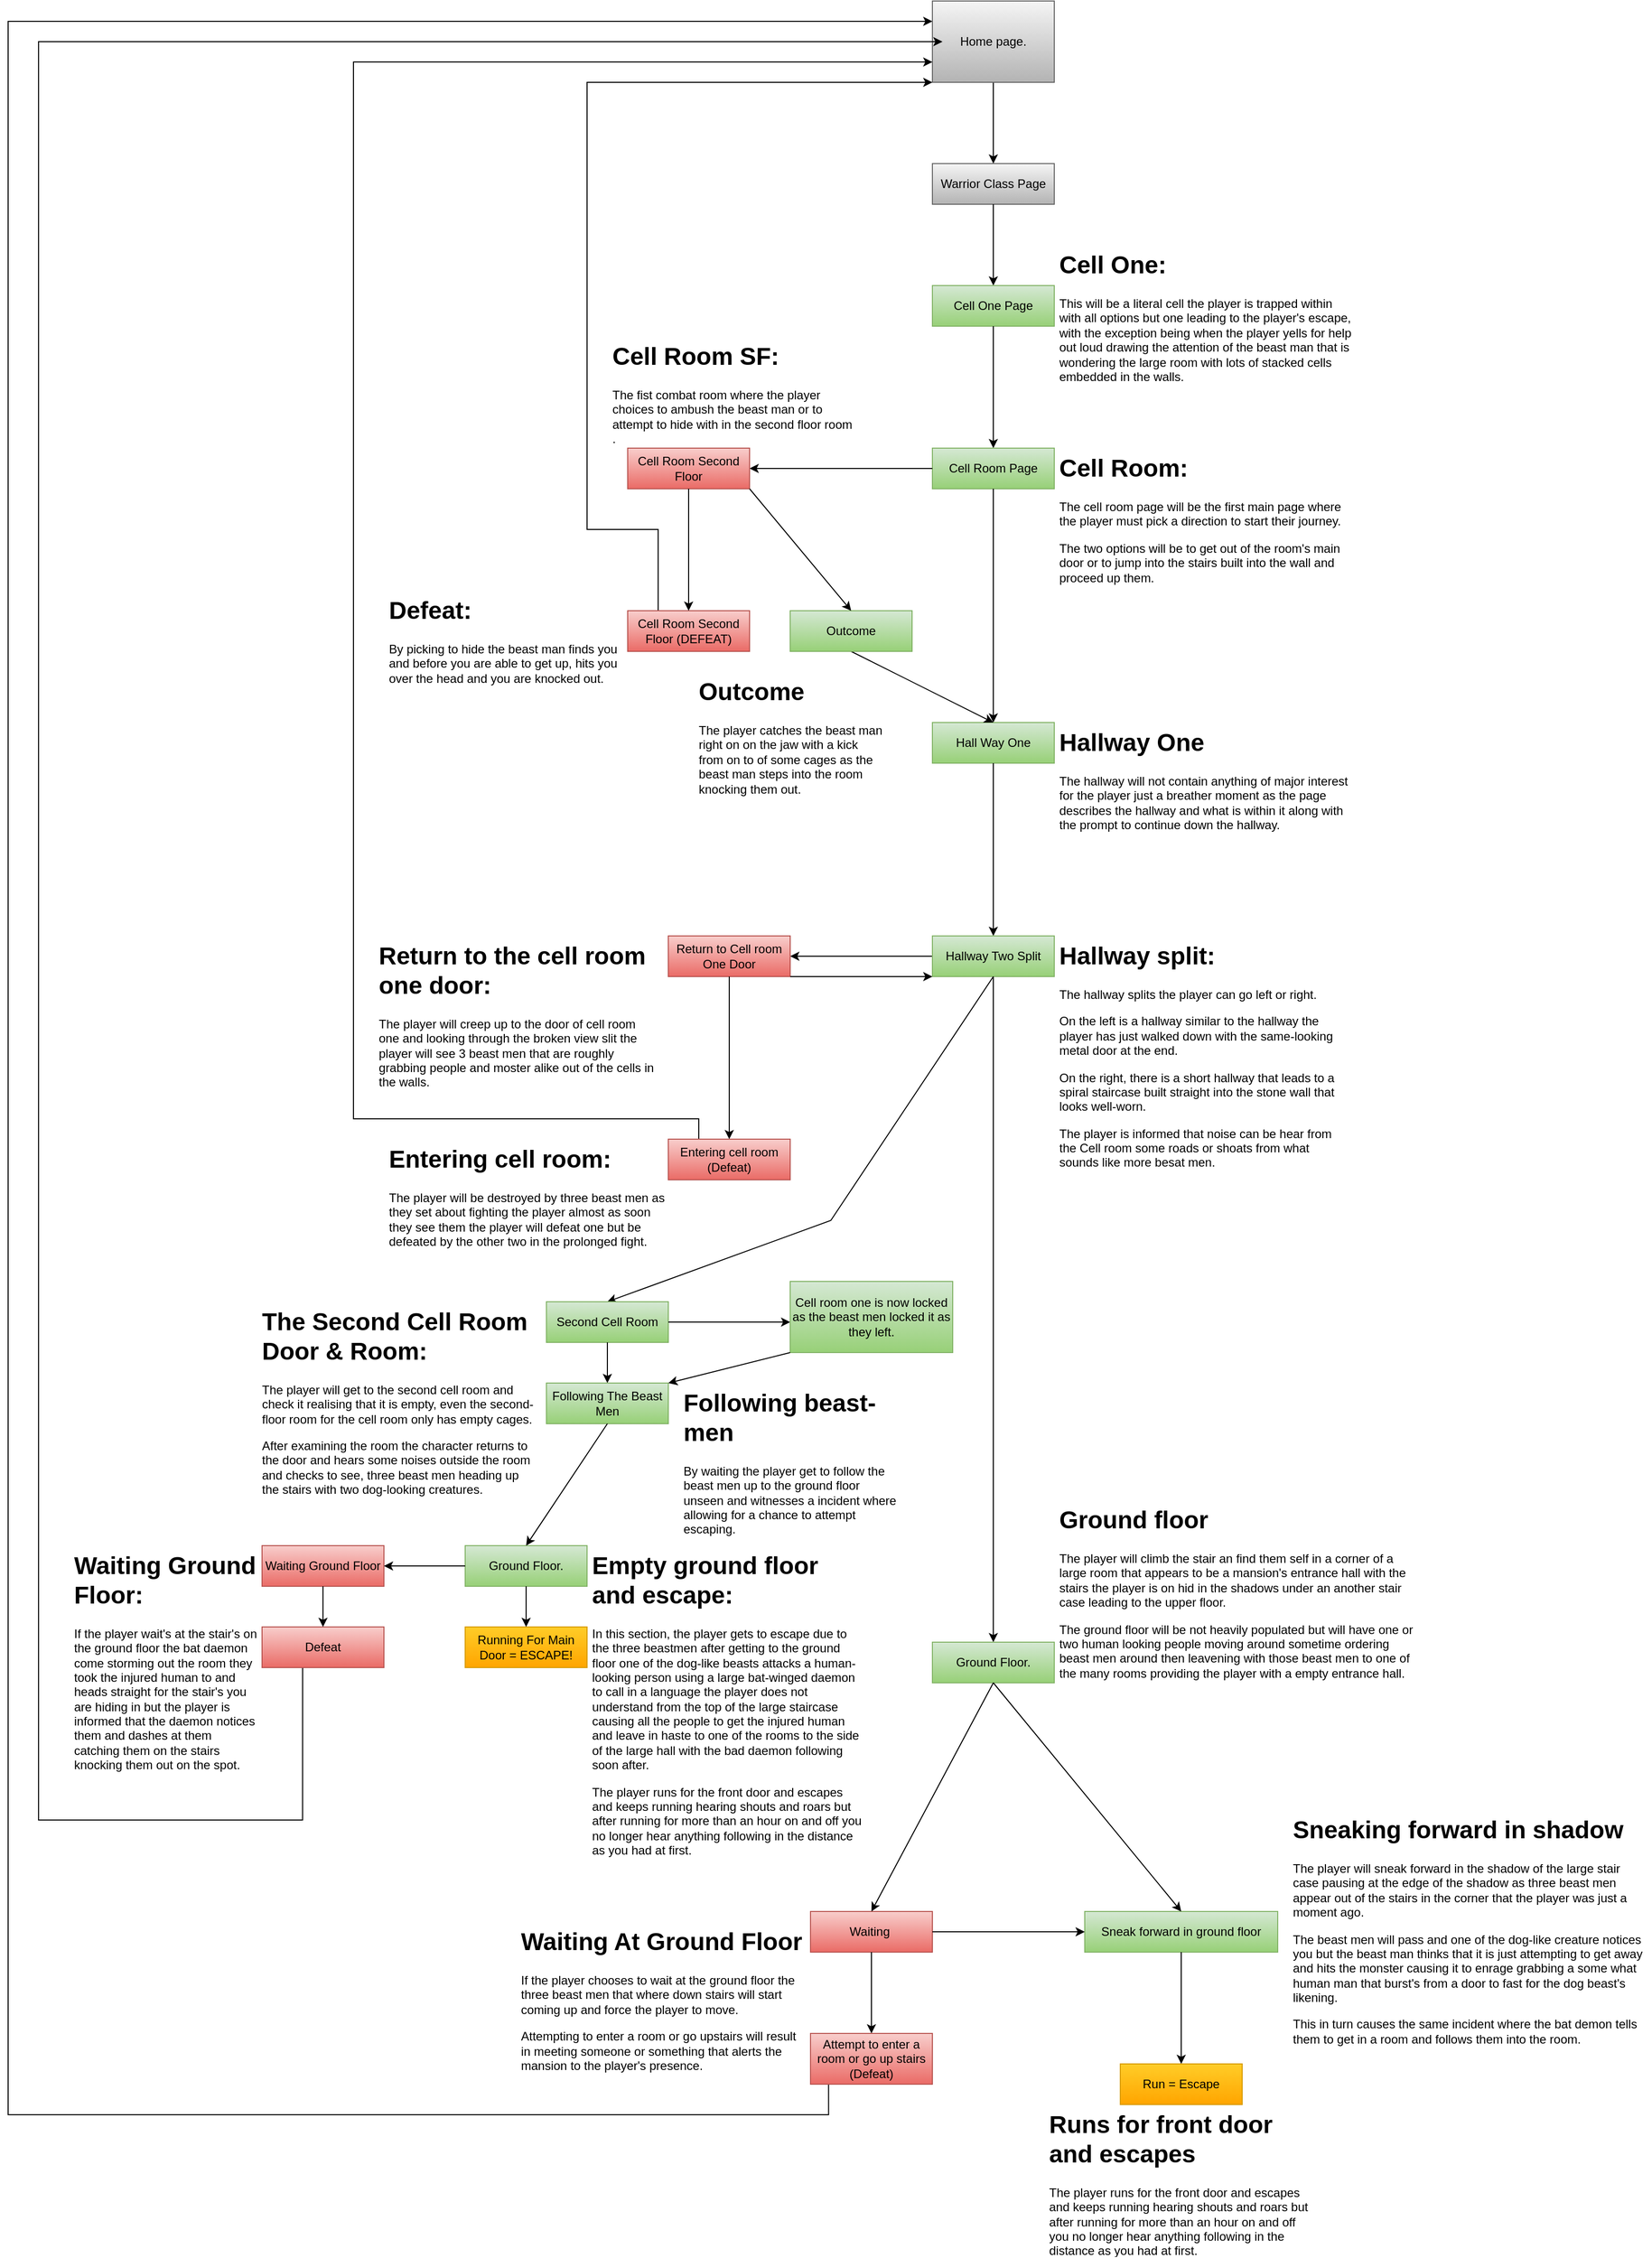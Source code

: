 <mxfile version="23.1.8" type="github">
  <diagram id="C5RBs43oDa-KdzZeNtuy" name="Page-1">
    <mxGraphModel dx="2487" dy="868" grid="1" gridSize="10" guides="1" tooltips="1" connect="1" arrows="1" fold="1" page="1" pageScale="1" pageWidth="800" pageHeight="1000" math="0" shadow="0">
      <root>
        <mxCell id="WIyWlLk6GJQsqaUBKTNV-0" />
        <mxCell id="WIyWlLk6GJQsqaUBKTNV-1" parent="WIyWlLk6GJQsqaUBKTNV-0" />
        <mxCell id="8M8Ricd8YmC17zNcSAAh-8" value="" style="endArrow=classic;html=1;rounded=0;entryX=0.5;entryY=0;entryDx=0;entryDy=0;" parent="WIyWlLk6GJQsqaUBKTNV-1" edge="1" target="8M8Ricd8YmC17zNcSAAh-12">
          <mxGeometry width="50" height="50" relative="1" as="geometry">
            <mxPoint x="400" y="120" as="sourcePoint" />
            <mxPoint x="240" y="200" as="targetPoint" />
          </mxGeometry>
        </mxCell>
        <mxCell id="8M8Ricd8YmC17zNcSAAh-9" value="Home page." style="rounded=0;whiteSpace=wrap;html=1;fillColor=#f5f5f5;gradientColor=#b3b3b3;strokeColor=#666666;" parent="WIyWlLk6GJQsqaUBKTNV-1" vertex="1">
          <mxGeometry x="340" y="40" width="120" height="80" as="geometry" />
        </mxCell>
        <mxCell id="8M8Ricd8YmC17zNcSAAh-12" value="Warrior Class Page" style="rounded=0;whiteSpace=wrap;html=1;fillColor=#f5f5f5;gradientColor=#b3b3b3;strokeColor=#666666;" parent="WIyWlLk6GJQsqaUBKTNV-1" vertex="1">
          <mxGeometry x="340" y="200" width="120" height="40" as="geometry" />
        </mxCell>
        <mxCell id="8M8Ricd8YmC17zNcSAAh-13" value="" style="endArrow=classic;html=1;rounded=0;exitX=0.5;exitY=1;exitDx=0;exitDy=0;entryX=0.5;entryY=0;entryDx=0;entryDy=0;" parent="WIyWlLk6GJQsqaUBKTNV-1" source="8M8Ricd8YmC17zNcSAAh-12" target="8M8Ricd8YmC17zNcSAAh-14" edge="1">
          <mxGeometry width="50" height="50" relative="1" as="geometry">
            <mxPoint x="390" y="410" as="sourcePoint" />
            <mxPoint x="340" y="310" as="targetPoint" />
          </mxGeometry>
        </mxCell>
        <mxCell id="8M8Ricd8YmC17zNcSAAh-14" value="Cell One Page" style="rounded=0;whiteSpace=wrap;html=1;fillColor=#d5e8d4;strokeColor=#82b366;gradientColor=#97d077;" parent="WIyWlLk6GJQsqaUBKTNV-1" vertex="1">
          <mxGeometry x="340" y="320" width="120" height="40" as="geometry" />
        </mxCell>
        <mxCell id="zFXSnFFcsLOcTapgdQPT-0" value="" style="endArrow=classic;html=1;rounded=0;exitX=0.5;exitY=1;exitDx=0;exitDy=0;" parent="WIyWlLk6GJQsqaUBKTNV-1" source="8M8Ricd8YmC17zNcSAAh-14" edge="1">
          <mxGeometry width="50" height="50" relative="1" as="geometry">
            <mxPoint x="370" y="410" as="sourcePoint" />
            <mxPoint x="400" y="480" as="targetPoint" />
          </mxGeometry>
        </mxCell>
        <mxCell id="zFXSnFFcsLOcTapgdQPT-1" value="&lt;h1&gt;Cell One:&lt;/h1&gt;&lt;p&gt;This will be a literal cell the player is trapped within with all options but one leading to the player&#39;s escape, with the exception being when the player yells for help out loud drawing the attention of the beast man that is wondering the large room with lots of stacked cells embedded in the walls.&lt;/p&gt;" style="text;html=1;spacing=5;spacingTop=-20;whiteSpace=wrap;overflow=hidden;rounded=0;" parent="WIyWlLk6GJQsqaUBKTNV-1" vertex="1">
          <mxGeometry x="460" y="280" width="300" height="140" as="geometry" />
        </mxCell>
        <mxCell id="zFXSnFFcsLOcTapgdQPT-2" value="Cell Room Page" style="rounded=0;whiteSpace=wrap;html=1;fillColor=#d5e8d4;strokeColor=#82b366;gradientColor=#97d077;" parent="WIyWlLk6GJQsqaUBKTNV-1" vertex="1">
          <mxGeometry x="340" y="480" width="120" height="40" as="geometry" />
        </mxCell>
        <mxCell id="zFXSnFFcsLOcTapgdQPT-3" value="&lt;h1&gt;Cell Room:&lt;/h1&gt;&lt;p&gt;The cell room page will be the first main page where the player must pick a direction to start their journey.&lt;/p&gt;&lt;p&gt;The two options will be to get out of the room&#39;s main door or to jump into the stairs built into the wall and proceed up them.&lt;/p&gt;" style="text;html=1;spacing=5;spacingTop=-20;whiteSpace=wrap;overflow=hidden;rounded=0;" parent="WIyWlLk6GJQsqaUBKTNV-1" vertex="1">
          <mxGeometry x="460" y="480" width="300" height="140" as="geometry" />
        </mxCell>
        <mxCell id="zFXSnFFcsLOcTapgdQPT-5" value="" style="endArrow=classic;html=1;rounded=0;exitX=0.5;exitY=1;exitDx=0;exitDy=0;entryX=0.5;entryY=0;entryDx=0;entryDy=0;" parent="WIyWlLk6GJQsqaUBKTNV-1" source="zFXSnFFcsLOcTapgdQPT-2" edge="1" target="zFXSnFFcsLOcTapgdQPT-6">
          <mxGeometry width="50" height="50" relative="1" as="geometry">
            <mxPoint x="400" y="690" as="sourcePoint" />
            <mxPoint x="400" y="640" as="targetPoint" />
          </mxGeometry>
        </mxCell>
        <mxCell id="zFXSnFFcsLOcTapgdQPT-6" value="Hall Way One" style="rounded=0;whiteSpace=wrap;html=1;fillColor=#d5e8d4;strokeColor=#82b366;gradientColor=#97d077;" parent="WIyWlLk6GJQsqaUBKTNV-1" vertex="1">
          <mxGeometry x="340" y="750" width="120" height="40" as="geometry" />
        </mxCell>
        <mxCell id="zFXSnFFcsLOcTapgdQPT-7" value="&lt;h1&gt;Hallway One&lt;/h1&gt;&lt;p&gt;The hallway will not contain anything of major interest for the player just a breather moment as the page describes the hallway and what is within it along with the prompt to continue down the hallway.&lt;/p&gt;" style="text;html=1;spacing=5;spacingTop=-20;whiteSpace=wrap;overflow=hidden;rounded=0;" parent="WIyWlLk6GJQsqaUBKTNV-1" vertex="1">
          <mxGeometry x="460" y="750" width="300" height="120" as="geometry" />
        </mxCell>
        <mxCell id="zFXSnFFcsLOcTapgdQPT-8" value="" style="endArrow=classic;html=1;rounded=0;exitX=0;exitY=0.5;exitDx=0;exitDy=0;entryX=1;entryY=0.5;entryDx=0;entryDy=0;" parent="WIyWlLk6GJQsqaUBKTNV-1" source="zFXSnFFcsLOcTapgdQPT-2" target="zFXSnFFcsLOcTapgdQPT-9" edge="1">
          <mxGeometry width="50" height="50" relative="1" as="geometry">
            <mxPoint x="200" y="540" as="sourcePoint" />
            <mxPoint x="240" y="500" as="targetPoint" />
          </mxGeometry>
        </mxCell>
        <mxCell id="zFXSnFFcsLOcTapgdQPT-9" value="Cell Room Second Floor" style="rounded=0;whiteSpace=wrap;html=1;fillColor=#f8cecc;strokeColor=#b85450;gradientColor=#ea6b66;" parent="WIyWlLk6GJQsqaUBKTNV-1" vertex="1">
          <mxGeometry x="40" y="480" width="120" height="40" as="geometry" />
        </mxCell>
        <mxCell id="BrZVJdfoGeoX7WeHranQ-94" style="edgeStyle=orthogonalEdgeStyle;rounded=0;orthogonalLoop=1;jettySize=auto;html=1;exitX=0.25;exitY=0;exitDx=0;exitDy=0;entryX=0;entryY=1;entryDx=0;entryDy=0;" edge="1" parent="WIyWlLk6GJQsqaUBKTNV-1" source="zFXSnFFcsLOcTapgdQPT-10" target="8M8Ricd8YmC17zNcSAAh-9">
          <mxGeometry relative="1" as="geometry">
            <Array as="points">
              <mxPoint x="70" y="560" />
              <mxPoint y="560" />
              <mxPoint y="120" />
            </Array>
          </mxGeometry>
        </mxCell>
        <mxCell id="zFXSnFFcsLOcTapgdQPT-10" value="Cell Room Second Floor (DEFEAT)" style="rounded=0;whiteSpace=wrap;html=1;fillColor=#f8cecc;strokeColor=#b85450;gradientColor=#ea6b66;" parent="WIyWlLk6GJQsqaUBKTNV-1" vertex="1">
          <mxGeometry x="40" y="640" width="120" height="40" as="geometry" />
        </mxCell>
        <mxCell id="zFXSnFFcsLOcTapgdQPT-11" value="" style="endArrow=classic;html=1;rounded=0;exitX=0.5;exitY=1;exitDx=0;exitDy=0;" parent="WIyWlLk6GJQsqaUBKTNV-1" source="zFXSnFFcsLOcTapgdQPT-9" target="zFXSnFFcsLOcTapgdQPT-10" edge="1">
          <mxGeometry width="50" height="50" relative="1" as="geometry">
            <mxPoint x="190" y="620" as="sourcePoint" />
            <mxPoint x="240" y="570" as="targetPoint" />
          </mxGeometry>
        </mxCell>
        <mxCell id="zFXSnFFcsLOcTapgdQPT-12" value="&lt;h1&gt;Cell Room SF:&lt;/h1&gt;&lt;div&gt;The fist combat room where the player choices to ambush the beast man or to attempt to hide with in the second floor room&lt;/div&gt;&lt;div&gt;.&lt;/div&gt;&lt;div&gt;&lt;br&gt;&lt;/div&gt;&lt;div&gt;&lt;br&gt;&lt;/div&gt;" style="text;html=1;spacing=5;spacingTop=-20;whiteSpace=wrap;overflow=hidden;rounded=0;" parent="WIyWlLk6GJQsqaUBKTNV-1" vertex="1">
          <mxGeometry x="20" y="370" width="250" height="110" as="geometry" />
        </mxCell>
        <mxCell id="zFXSnFFcsLOcTapgdQPT-13" value="" style="endArrow=classic;html=1;rounded=0;entryX=0.5;entryY=0;entryDx=0;entryDy=0;exitX=0.5;exitY=1;exitDx=0;exitDy=0;" parent="WIyWlLk6GJQsqaUBKTNV-1" source="BrZVJdfoGeoX7WeHranQ-9" target="zFXSnFFcsLOcTapgdQPT-6" edge="1">
          <mxGeometry width="50" height="50" relative="1" as="geometry">
            <mxPoint x="210" y="600" as="sourcePoint" />
            <mxPoint x="260" y="550" as="targetPoint" />
          </mxGeometry>
        </mxCell>
        <mxCell id="zFXSnFFcsLOcTapgdQPT-24" value="" style="endArrow=classic;html=1;rounded=0;exitX=0.5;exitY=1;exitDx=0;exitDy=0;entryX=0.5;entryY=0;entryDx=0;entryDy=0;" parent="WIyWlLk6GJQsqaUBKTNV-1" source="zFXSnFFcsLOcTapgdQPT-6" target="BrZVJdfoGeoX7WeHranQ-26" edge="1">
          <mxGeometry width="50" height="50" relative="1" as="geometry">
            <mxPoint x="400" y="840" as="sourcePoint" />
            <mxPoint x="400" y="910" as="targetPoint" />
          </mxGeometry>
        </mxCell>
        <mxCell id="BrZVJdfoGeoX7WeHranQ-5" value="&lt;h1&gt;Defeat:&lt;/h1&gt;&lt;p&gt;By picking to hide the beast man finds you and before you are able to get up, hits you over the head and you are knocked out.&lt;/p&gt;" style="text;html=1;spacing=5;spacingTop=-20;whiteSpace=wrap;overflow=hidden;rounded=0;" vertex="1" parent="WIyWlLk6GJQsqaUBKTNV-1">
          <mxGeometry x="-200" y="620" width="240" height="100" as="geometry" />
        </mxCell>
        <mxCell id="BrZVJdfoGeoX7WeHranQ-9" value="Outcome" style="rounded=0;whiteSpace=wrap;html=1;fillColor=#d5e8d4;strokeColor=#82b366;gradientColor=#97d077;" vertex="1" parent="WIyWlLk6GJQsqaUBKTNV-1">
          <mxGeometry x="200" y="640" width="120" height="40" as="geometry" />
        </mxCell>
        <mxCell id="BrZVJdfoGeoX7WeHranQ-10" value="" style="endArrow=classic;html=1;rounded=0;exitX=1;exitY=1;exitDx=0;exitDy=0;entryX=0.5;entryY=0;entryDx=0;entryDy=0;" edge="1" parent="WIyWlLk6GJQsqaUBKTNV-1" source="zFXSnFFcsLOcTapgdQPT-9" target="BrZVJdfoGeoX7WeHranQ-9">
          <mxGeometry width="50" height="50" relative="1" as="geometry">
            <mxPoint x="280" y="740" as="sourcePoint" />
            <mxPoint x="330" y="690" as="targetPoint" />
          </mxGeometry>
        </mxCell>
        <mxCell id="BrZVJdfoGeoX7WeHranQ-20" value="" style="endArrow=classic;html=1;rounded=0;exitX=0;exitY=0.5;exitDx=0;exitDy=0;" edge="1" parent="WIyWlLk6GJQsqaUBKTNV-1" target="BrZVJdfoGeoX7WeHranQ-21">
          <mxGeometry width="50" height="50" relative="1" as="geometry">
            <mxPoint x="340" y="980" as="sourcePoint" />
            <mxPoint x="220" y="980" as="targetPoint" />
          </mxGeometry>
        </mxCell>
        <mxCell id="BrZVJdfoGeoX7WeHranQ-21" value="Return to Cell room One Door" style="rounded=0;whiteSpace=wrap;html=1;fillColor=#f8cecc;strokeColor=#b85450;gradientColor=#ea6b66;" vertex="1" parent="WIyWlLk6GJQsqaUBKTNV-1">
          <mxGeometry x="80" y="960" width="120" height="40" as="geometry" />
        </mxCell>
        <mxCell id="BrZVJdfoGeoX7WeHranQ-22" value="&lt;h1&gt;Return to the cell room one door:&lt;/h1&gt;&lt;p&gt;The player will creep up to the door of cell room one and looking through the broken view slit the player will see 3 beast men that are roughly grabbing people and moster alike out of the cells in the walls.&lt;/p&gt;" style="text;html=1;spacing=5;spacingTop=-20;whiteSpace=wrap;overflow=hidden;rounded=0;" vertex="1" parent="WIyWlLk6GJQsqaUBKTNV-1">
          <mxGeometry x="-210" y="960" width="280" height="150" as="geometry" />
        </mxCell>
        <mxCell id="BrZVJdfoGeoX7WeHranQ-26" value="Hallway Two Split" style="rounded=0;whiteSpace=wrap;html=1;fillColor=#d5e8d4;strokeColor=#82b366;gradientColor=#97d077;" vertex="1" parent="WIyWlLk6GJQsqaUBKTNV-1">
          <mxGeometry x="340" y="960" width="120" height="40" as="geometry" />
        </mxCell>
        <mxCell id="BrZVJdfoGeoX7WeHranQ-27" value="" style="endArrow=classic;html=1;rounded=0;exitX=1;exitY=1;exitDx=0;exitDy=0;entryX=0;entryY=1;entryDx=0;entryDy=0;" edge="1" parent="WIyWlLk6GJQsqaUBKTNV-1" source="BrZVJdfoGeoX7WeHranQ-21" target="BrZVJdfoGeoX7WeHranQ-26">
          <mxGeometry width="50" height="50" relative="1" as="geometry">
            <mxPoint x="200" y="1060" as="sourcePoint" />
            <mxPoint x="250" y="1010" as="targetPoint" />
          </mxGeometry>
        </mxCell>
        <mxCell id="BrZVJdfoGeoX7WeHranQ-28" value="" style="endArrow=classic;html=1;rounded=0;exitX=0.5;exitY=1;exitDx=0;exitDy=0;entryX=0.5;entryY=0;entryDx=0;entryDy=0;" edge="1" parent="WIyWlLk6GJQsqaUBKTNV-1" source="BrZVJdfoGeoX7WeHranQ-21" target="BrZVJdfoGeoX7WeHranQ-29">
          <mxGeometry width="50" height="50" relative="1" as="geometry">
            <mxPoint x="100" y="1110" as="sourcePoint" />
            <mxPoint x="140" y="1120" as="targetPoint" />
          </mxGeometry>
        </mxCell>
        <mxCell id="BrZVJdfoGeoX7WeHranQ-93" style="edgeStyle=orthogonalEdgeStyle;rounded=0;orthogonalLoop=1;jettySize=auto;html=1;exitX=0.25;exitY=0;exitDx=0;exitDy=0;entryX=0;entryY=0.75;entryDx=0;entryDy=0;" edge="1" parent="WIyWlLk6GJQsqaUBKTNV-1" source="BrZVJdfoGeoX7WeHranQ-29" target="8M8Ricd8YmC17zNcSAAh-9">
          <mxGeometry relative="1" as="geometry">
            <Array as="points">
              <mxPoint x="110" y="1140" />
              <mxPoint x="-230" y="1140" />
              <mxPoint x="-230" y="100" />
            </Array>
          </mxGeometry>
        </mxCell>
        <mxCell id="BrZVJdfoGeoX7WeHranQ-29" value="Entering cell room (Defeat)" style="rounded=0;whiteSpace=wrap;html=1;fillColor=#f8cecc;strokeColor=#b85450;gradientColor=#ea6b66;" vertex="1" parent="WIyWlLk6GJQsqaUBKTNV-1">
          <mxGeometry x="80" y="1160" width="120" height="40" as="geometry" />
        </mxCell>
        <mxCell id="BrZVJdfoGeoX7WeHranQ-31" value="&lt;h1&gt;Hallway split:&lt;/h1&gt;&lt;p&gt;The hallway splits the player can go left or right.&lt;/p&gt;&lt;p&gt;On the left is a hallway similar to the hallway the player has just walked down with the same-looking metal door at the end.&lt;/p&gt;&lt;p&gt;On the right, there is a short hallway that leads to a spiral staircase built straight into the stone wall that looks well-worn.&lt;/p&gt;&lt;p&gt;The player is informed that noise can be hear from the Cell room some roads or shoats from what sounds like more besat men.&lt;/p&gt;" style="text;html=1;spacing=5;spacingTop=-20;whiteSpace=wrap;overflow=hidden;rounded=0;" vertex="1" parent="WIyWlLk6GJQsqaUBKTNV-1">
          <mxGeometry x="460" y="960" width="290" height="240" as="geometry" />
        </mxCell>
        <mxCell id="BrZVJdfoGeoX7WeHranQ-32" value="" style="endArrow=classic;html=1;rounded=0;entryX=0.5;entryY=0;entryDx=0;entryDy=0;" edge="1" parent="WIyWlLk6GJQsqaUBKTNV-1" target="BrZVJdfoGeoX7WeHranQ-34">
          <mxGeometry width="50" height="50" relative="1" as="geometry">
            <mxPoint x="400" y="1000" as="sourcePoint" />
            <mxPoint x="140" y="1320" as="targetPoint" />
            <Array as="points">
              <mxPoint x="240" y="1240" />
            </Array>
          </mxGeometry>
        </mxCell>
        <mxCell id="BrZVJdfoGeoX7WeHranQ-33" value="" style="endArrow=classic;html=1;rounded=0;exitX=0.5;exitY=1;exitDx=0;exitDy=0;entryX=0.5;entryY=0;entryDx=0;entryDy=0;" edge="1" parent="WIyWlLk6GJQsqaUBKTNV-1" source="BrZVJdfoGeoX7WeHranQ-26" target="BrZVJdfoGeoX7WeHranQ-35">
          <mxGeometry width="50" height="50" relative="1" as="geometry">
            <mxPoint x="375" y="1300" as="sourcePoint" />
            <mxPoint x="400" y="1330" as="targetPoint" />
            <Array as="points" />
          </mxGeometry>
        </mxCell>
        <mxCell id="BrZVJdfoGeoX7WeHranQ-34" value="Second Cell Room" style="rounded=0;whiteSpace=wrap;html=1;fillColor=#d5e8d4;strokeColor=#82b366;gradientColor=#97d077;" vertex="1" parent="WIyWlLk6GJQsqaUBKTNV-1">
          <mxGeometry x="-40" y="1320" width="120" height="40" as="geometry" />
        </mxCell>
        <mxCell id="BrZVJdfoGeoX7WeHranQ-35" value="Ground Floor." style="rounded=0;whiteSpace=wrap;html=1;fillColor=#d5e8d4;strokeColor=#82b366;gradientColor=#97d077;" vertex="1" parent="WIyWlLk6GJQsqaUBKTNV-1">
          <mxGeometry x="340" y="1655" width="120" height="40" as="geometry" />
        </mxCell>
        <mxCell id="BrZVJdfoGeoX7WeHranQ-36" value="&lt;h1&gt;The Second Cell Room Door &amp;amp; Room:&lt;/h1&gt;&lt;p&gt;The player will get to the second cell room and check it realising that it is empty, even the second-floor room for the cell room only has empty cages&lt;span style=&quot;background-color: initial;&quot;&gt;.&lt;/span&gt;&lt;/p&gt;&lt;p&gt;&lt;span style=&quot;background-color: initial;&quot;&gt;After examining the room the character returns to the door and hears some noises outside the room and checks to see, three beast men heading up the stairs with two dog-looking creatures.&lt;/span&gt;&lt;/p&gt;" style="text;html=1;spacing=5;spacingTop=-20;whiteSpace=wrap;overflow=hidden;rounded=0;" vertex="1" parent="WIyWlLk6GJQsqaUBKTNV-1">
          <mxGeometry x="-325" y="1320" width="280" height="200" as="geometry" />
        </mxCell>
        <mxCell id="BrZVJdfoGeoX7WeHranQ-37" value="&lt;h1&gt;Ground floor&lt;/h1&gt;&lt;p&gt;The player will climb the stair an find them self in a corner of a large room that appears to be a mansion&#39;s entrance hall with the stairs the player is on hid in the shadows under an another stair case leading to the upper floor.&lt;/p&gt;&lt;p&gt;The ground floor will be not heavily populated but will have one or two human looking people moving around sometime ordering beast men around then leavening with those beast men to one of the many rooms providing the player with a empty entrance hall.&lt;/p&gt;" style="text;html=1;spacing=5;spacingTop=-20;whiteSpace=wrap;overflow=hidden;rounded=0;" vertex="1" parent="WIyWlLk6GJQsqaUBKTNV-1">
          <mxGeometry x="460" y="1515" width="365" height="180" as="geometry" />
        </mxCell>
        <mxCell id="BrZVJdfoGeoX7WeHranQ-39" value="&lt;h1&gt;Entering cell room:&lt;/h1&gt;&lt;p&gt;The player will be destroyed by three beast men as they set about fighting the player almost as soon they see them the player will defeat one but be defeated by the other two in the prolonged fight.&lt;/p&gt;" style="text;html=1;spacing=5;spacingTop=-20;whiteSpace=wrap;overflow=hidden;rounded=0;" vertex="1" parent="WIyWlLk6GJQsqaUBKTNV-1">
          <mxGeometry x="-200" y="1160" width="280" height="120" as="geometry" />
        </mxCell>
        <mxCell id="BrZVJdfoGeoX7WeHranQ-45" value="" style="endArrow=classic;html=1;rounded=0;exitX=0.5;exitY=1;exitDx=0;exitDy=0;entryX=0.5;entryY=0;entryDx=0;entryDy=0;" edge="1" parent="WIyWlLk6GJQsqaUBKTNV-1" source="BrZVJdfoGeoX7WeHranQ-34" target="BrZVJdfoGeoX7WeHranQ-46">
          <mxGeometry width="50" height="50" relative="1" as="geometry">
            <mxPoint x="30" y="1500" as="sourcePoint" />
            <mxPoint x="20" y="1520" as="targetPoint" />
          </mxGeometry>
        </mxCell>
        <mxCell id="BrZVJdfoGeoX7WeHranQ-46" value="Following The Beast Men" style="rounded=0;whiteSpace=wrap;html=1;fillColor=#d5e8d4;strokeColor=#82b366;gradientColor=#97d077;" vertex="1" parent="WIyWlLk6GJQsqaUBKTNV-1">
          <mxGeometry x="-40" y="1400" width="120" height="40" as="geometry" />
        </mxCell>
        <mxCell id="BrZVJdfoGeoX7WeHranQ-49" value="Ground Floor." style="rounded=0;whiteSpace=wrap;html=1;fillColor=#d5e8d4;strokeColor=#82b366;gradientColor=#97d077;" vertex="1" parent="WIyWlLk6GJQsqaUBKTNV-1">
          <mxGeometry x="-120" y="1560" width="120" height="40" as="geometry" />
        </mxCell>
        <mxCell id="BrZVJdfoGeoX7WeHranQ-50" value="" style="endArrow=classic;html=1;rounded=0;exitX=0.5;exitY=1;exitDx=0;exitDy=0;entryX=0.5;entryY=0;entryDx=0;entryDy=0;" edge="1" parent="WIyWlLk6GJQsqaUBKTNV-1" source="BrZVJdfoGeoX7WeHranQ-46" target="BrZVJdfoGeoX7WeHranQ-49">
          <mxGeometry width="50" height="50" relative="1" as="geometry">
            <mxPoint x="250" y="1550" as="sourcePoint" />
            <mxPoint x="300" y="1500" as="targetPoint" />
          </mxGeometry>
        </mxCell>
        <mxCell id="BrZVJdfoGeoX7WeHranQ-52" value="Running For Main Door = ESCAPE!" style="rounded=0;whiteSpace=wrap;html=1;fillColor=#ffcd28;strokeColor=#d79b00;gradientColor=#ffa500;" vertex="1" parent="WIyWlLk6GJQsqaUBKTNV-1">
          <mxGeometry x="-120" y="1640" width="120" height="40" as="geometry" />
        </mxCell>
        <mxCell id="BrZVJdfoGeoX7WeHranQ-53" value="&lt;h1&gt;Empty ground floor and escape:&lt;/h1&gt;&lt;p&gt;In this section, the player gets to escape due to the three beastmen after getting to the ground floor one of the dog-like beasts attacks a human-looking person using a large bat-winged daemon to call in a language the player does not understand from the top of the large staircase causing all the people to get the injured human and leave in haste to one of the rooms to the side of the large hall with the bad daemon following soon after.&lt;/p&gt;&lt;p&gt;The player runs for the front door and escapes and keeps running hearing shouts and roars but after running for more than an hour on and off you no longer hear anything following in the distance as you had at first.&lt;/p&gt;&lt;p&gt;&lt;br&gt;&lt;/p&gt;" style="text;html=1;spacing=5;spacingTop=-20;whiteSpace=wrap;overflow=hidden;rounded=0;" vertex="1" parent="WIyWlLk6GJQsqaUBKTNV-1">
          <mxGeometry y="1560" width="275" height="310" as="geometry" />
        </mxCell>
        <mxCell id="BrZVJdfoGeoX7WeHranQ-55" value="Waiting Ground Floor" style="rounded=0;whiteSpace=wrap;html=1;fillColor=#f8cecc;strokeColor=#b85450;gradientColor=#ea6b66;" vertex="1" parent="WIyWlLk6GJQsqaUBKTNV-1">
          <mxGeometry x="-320" y="1560" width="120" height="40" as="geometry" />
        </mxCell>
        <mxCell id="BrZVJdfoGeoX7WeHranQ-57" value="" style="endArrow=classic;html=1;rounded=0;exitX=0.5;exitY=1;exitDx=0;exitDy=0;entryX=0.5;entryY=0;entryDx=0;entryDy=0;" edge="1" parent="WIyWlLk6GJQsqaUBKTNV-1" source="BrZVJdfoGeoX7WeHranQ-49" target="BrZVJdfoGeoX7WeHranQ-52">
          <mxGeometry width="50" height="50" relative="1" as="geometry">
            <mxPoint x="10" y="1690" as="sourcePoint" />
            <mxPoint x="60" y="1640" as="targetPoint" />
          </mxGeometry>
        </mxCell>
        <mxCell id="BrZVJdfoGeoX7WeHranQ-96" style="edgeStyle=orthogonalEdgeStyle;rounded=0;orthogonalLoop=1;jettySize=auto;html=1;exitX=0.25;exitY=1;exitDx=0;exitDy=0;entryX=0;entryY=0.5;entryDx=0;entryDy=0;" edge="1" parent="WIyWlLk6GJQsqaUBKTNV-1">
          <mxGeometry relative="1" as="geometry">
            <mxPoint x="-280.06" y="1680.0" as="sourcePoint" />
            <mxPoint x="349.94" y="80" as="targetPoint" />
            <Array as="points">
              <mxPoint x="-280.06" y="1830" />
              <mxPoint x="-540.06" y="1830" />
              <mxPoint x="-540.06" y="80" />
            </Array>
          </mxGeometry>
        </mxCell>
        <mxCell id="BrZVJdfoGeoX7WeHranQ-61" value="Defeat" style="rounded=0;whiteSpace=wrap;html=1;fillColor=#f8cecc;strokeColor=#b85450;gradientColor=#ea6b66;" vertex="1" parent="WIyWlLk6GJQsqaUBKTNV-1">
          <mxGeometry x="-320" y="1640" width="120" height="40" as="geometry" />
        </mxCell>
        <mxCell id="BrZVJdfoGeoX7WeHranQ-62" value="&lt;h1&gt;Waiting Ground Floor:&lt;/h1&gt;&lt;p&gt;If the player wait&#39;s at the stair&#39;s on the ground floor the bat daemon come storming out the room they took the injured human to and heads straight for the stair&#39;s you are hiding in but the player is informed that the daemon notices them and dashes at them catching them on the stairs knocking them out on the spot.&lt;/p&gt;" style="text;html=1;spacing=5;spacingTop=-20;whiteSpace=wrap;overflow=hidden;rounded=0;" vertex="1" parent="WIyWlLk6GJQsqaUBKTNV-1">
          <mxGeometry x="-510" y="1560" width="190" height="230" as="geometry" />
        </mxCell>
        <mxCell id="BrZVJdfoGeoX7WeHranQ-64" value="&lt;h1&gt;Following beast-men&lt;/h1&gt;&lt;p&gt;By waiting the player get to follow the beast men up to the ground floor unseen and witnesses a incident where allowing for a chance to attempt&amp;nbsp; escaping.&lt;/p&gt;" style="text;html=1;spacing=5;spacingTop=-20;whiteSpace=wrap;overflow=hidden;rounded=0;" vertex="1" parent="WIyWlLk6GJQsqaUBKTNV-1">
          <mxGeometry x="90" y="1400" width="220" height="160" as="geometry" />
        </mxCell>
        <mxCell id="BrZVJdfoGeoX7WeHranQ-70" value="" style="endArrow=classic;html=1;rounded=0;exitX=0;exitY=0.5;exitDx=0;exitDy=0;entryX=1;entryY=0.5;entryDx=0;entryDy=0;" edge="1" parent="WIyWlLk6GJQsqaUBKTNV-1" source="BrZVJdfoGeoX7WeHranQ-49" target="BrZVJdfoGeoX7WeHranQ-55">
          <mxGeometry width="50" height="50" relative="1" as="geometry">
            <mxPoint x="-190" y="1750" as="sourcePoint" />
            <mxPoint x="-140" y="1700" as="targetPoint" />
          </mxGeometry>
        </mxCell>
        <mxCell id="BrZVJdfoGeoX7WeHranQ-71" value="" style="endArrow=classic;html=1;rounded=0;exitX=0.5;exitY=1;exitDx=0;exitDy=0;entryX=0.5;entryY=0;entryDx=0;entryDy=0;" edge="1" parent="WIyWlLk6GJQsqaUBKTNV-1" source="BrZVJdfoGeoX7WeHranQ-55" target="BrZVJdfoGeoX7WeHranQ-61">
          <mxGeometry width="50" height="50" relative="1" as="geometry">
            <mxPoint x="80" y="1600" as="sourcePoint" />
            <mxPoint x="130" y="1550" as="targetPoint" />
          </mxGeometry>
        </mxCell>
        <mxCell id="BrZVJdfoGeoX7WeHranQ-73" value="Sneak forward in ground floor" style="rounded=0;whiteSpace=wrap;html=1;fillColor=#d5e8d4;gradientColor=#97d077;strokeColor=#82b366;" vertex="1" parent="WIyWlLk6GJQsqaUBKTNV-1">
          <mxGeometry x="490" y="1920" width="190" height="40" as="geometry" />
        </mxCell>
        <mxCell id="BrZVJdfoGeoX7WeHranQ-74" value="Waiting&amp;nbsp;" style="rounded=0;whiteSpace=wrap;html=1;fillColor=#f8cecc;strokeColor=#b85450;gradientColor=#ea6b66;" vertex="1" parent="WIyWlLk6GJQsqaUBKTNV-1">
          <mxGeometry x="220" y="1920" width="120" height="40" as="geometry" />
        </mxCell>
        <mxCell id="BrZVJdfoGeoX7WeHranQ-77" value="" style="endArrow=classic;html=1;rounded=0;exitX=0.5;exitY=1;exitDx=0;exitDy=0;entryX=0.5;entryY=0;entryDx=0;entryDy=0;" edge="1" parent="WIyWlLk6GJQsqaUBKTNV-1" source="BrZVJdfoGeoX7WeHranQ-35" target="BrZVJdfoGeoX7WeHranQ-74">
          <mxGeometry width="50" height="50" relative="1" as="geometry">
            <mxPoint x="375" y="1890" as="sourcePoint" />
            <mxPoint x="425" y="1840" as="targetPoint" />
          </mxGeometry>
        </mxCell>
        <mxCell id="BrZVJdfoGeoX7WeHranQ-78" value="&lt;h1&gt;Waiting At Ground Floor&lt;/h1&gt;&lt;p&gt;If the player chooses to wait at the ground floor the three beast men that where down stairs will start coming up and force the player to move.&lt;/p&gt;&lt;p&gt;Attempting to enter a room or go upstairs will result in meeting someone or something that alerts the mansion to the player&#39;s presence.&lt;/p&gt;&lt;p&gt;&lt;br&gt;&lt;/p&gt;&lt;p&gt;&lt;br&gt;&lt;/p&gt;" style="text;html=1;spacing=5;spacingTop=-20;whiteSpace=wrap;overflow=hidden;rounded=0;" vertex="1" parent="WIyWlLk6GJQsqaUBKTNV-1">
          <mxGeometry x="-70" y="1930" width="290" height="160" as="geometry" />
        </mxCell>
        <mxCell id="BrZVJdfoGeoX7WeHranQ-79" value="" style="endArrow=classic;html=1;rounded=0;exitX=0.5;exitY=1;exitDx=0;exitDy=0;" edge="1" parent="WIyWlLk6GJQsqaUBKTNV-1" source="BrZVJdfoGeoX7WeHranQ-74">
          <mxGeometry width="50" height="50" relative="1" as="geometry">
            <mxPoint x="310" y="2120" as="sourcePoint" />
            <mxPoint x="280" y="2040" as="targetPoint" />
          </mxGeometry>
        </mxCell>
        <mxCell id="BrZVJdfoGeoX7WeHranQ-97" style="edgeStyle=orthogonalEdgeStyle;rounded=0;orthogonalLoop=1;jettySize=auto;html=1;exitX=0.148;exitY=0.993;exitDx=0;exitDy=0;exitPerimeter=0;entryX=0;entryY=0.25;entryDx=0;entryDy=0;" edge="1" parent="WIyWlLk6GJQsqaUBKTNV-1" target="8M8Ricd8YmC17zNcSAAh-9">
          <mxGeometry relative="1" as="geometry">
            <mxPoint x="237.76" y="2079.65" as="sourcePoint" />
            <mxPoint x="300" y="60" as="targetPoint" />
            <Array as="points">
              <mxPoint x="238" y="2120" />
              <mxPoint x="-570" y="2120" />
              <mxPoint x="-570" y="60" />
            </Array>
          </mxGeometry>
        </mxCell>
        <mxCell id="BrZVJdfoGeoX7WeHranQ-80" value="Attempt to enter a room or go up stairs (Defeat)" style="rounded=0;whiteSpace=wrap;html=1;fillColor=#f8cecc;strokeColor=#b85450;gradientColor=#ea6b66;" vertex="1" parent="WIyWlLk6GJQsqaUBKTNV-1">
          <mxGeometry x="220" y="2040" width="120" height="50" as="geometry" />
        </mxCell>
        <mxCell id="BrZVJdfoGeoX7WeHranQ-81" value="" style="endArrow=classic;html=1;rounded=0;exitX=1;exitY=0.5;exitDx=0;exitDy=0;entryX=0;entryY=0.5;entryDx=0;entryDy=0;" edge="1" parent="WIyWlLk6GJQsqaUBKTNV-1" source="BrZVJdfoGeoX7WeHranQ-74" target="BrZVJdfoGeoX7WeHranQ-73">
          <mxGeometry width="50" height="50" relative="1" as="geometry">
            <mxPoint x="420" y="2050" as="sourcePoint" />
            <mxPoint x="400" y="2000" as="targetPoint" />
          </mxGeometry>
        </mxCell>
        <mxCell id="BrZVJdfoGeoX7WeHranQ-82" value="" style="endArrow=classic;html=1;rounded=0;entryX=0.5;entryY=0;entryDx=0;entryDy=0;exitX=0.5;exitY=1;exitDx=0;exitDy=0;" edge="1" parent="WIyWlLk6GJQsqaUBKTNV-1" source="BrZVJdfoGeoX7WeHranQ-35" target="BrZVJdfoGeoX7WeHranQ-73">
          <mxGeometry width="50" height="50" relative="1" as="geometry">
            <mxPoint x="400" y="1720" as="sourcePoint" />
            <mxPoint x="510" y="1750" as="targetPoint" />
          </mxGeometry>
        </mxCell>
        <mxCell id="BrZVJdfoGeoX7WeHranQ-84" value="&lt;h1&gt;Sneaking forward in shadow&amp;nbsp;&lt;/h1&gt;&lt;p&gt;The player will sneak forward in the shadow of the large stair case pausing at the edge of the shadow as three beast men appear out of the stairs in the corner that the player was just a moment ago.&lt;/p&gt;&lt;p&gt;The beast men will pass and one of the dog-like creature notices you but the beast man thinks that it is just attempting to get away and hits the monster causing it to enrage grabbing a some what human man that burst&#39;s from a door to fast for the dog beast&#39;s likening.&lt;/p&gt;&lt;p&gt;This in turn causes the same incident where the bat demon tells them to get in a room and follows them into the room.&lt;/p&gt;" style="text;html=1;spacing=5;spacingTop=-20;whiteSpace=wrap;overflow=hidden;rounded=0;" vertex="1" parent="WIyWlLk6GJQsqaUBKTNV-1">
          <mxGeometry x="690" y="1820" width="357.5" height="240" as="geometry" />
        </mxCell>
        <mxCell id="BrZVJdfoGeoX7WeHranQ-85" value="" style="endArrow=classic;html=1;rounded=0;exitX=0.5;exitY=1;exitDx=0;exitDy=0;entryX=0.5;entryY=0;entryDx=0;entryDy=0;" edge="1" parent="WIyWlLk6GJQsqaUBKTNV-1" source="BrZVJdfoGeoX7WeHranQ-73" target="BrZVJdfoGeoX7WeHranQ-86">
          <mxGeometry width="50" height="50" relative="1" as="geometry">
            <mxPoint x="450" y="1910" as="sourcePoint" />
            <mxPoint x="560" y="2110" as="targetPoint" />
          </mxGeometry>
        </mxCell>
        <mxCell id="BrZVJdfoGeoX7WeHranQ-86" value="Run = Escape" style="rounded=0;whiteSpace=wrap;html=1;fillColor=#ffcd28;strokeColor=#d79b00;gradientColor=#ffa500;" vertex="1" parent="WIyWlLk6GJQsqaUBKTNV-1">
          <mxGeometry x="525" y="2070" width="120" height="40" as="geometry" />
        </mxCell>
        <mxCell id="BrZVJdfoGeoX7WeHranQ-87" value="&lt;h1&gt;Runs for front door and escapes&lt;/h1&gt;&lt;p style=&quot;border-color: var(--border-color);&quot;&gt;The player runs for the front door and escapes and keeps running hearing shouts and roars but after running for more than an hour on and off you no longer hear anything following in the distance as you had at first.&lt;/p&gt;&lt;p style=&quot;border-color: var(--border-color);&quot;&gt;&lt;br style=&quot;border-color: var(--border-color);&quot;&gt;&lt;/p&gt;" style="text;html=1;spacing=5;spacingTop=-20;whiteSpace=wrap;overflow=hidden;rounded=0;" vertex="1" parent="WIyWlLk6GJQsqaUBKTNV-1">
          <mxGeometry x="450" y="2110" width="270" height="150" as="geometry" />
        </mxCell>
        <mxCell id="BrZVJdfoGeoX7WeHranQ-90" value="" style="endArrow=classic;html=1;rounded=0;exitX=1;exitY=0.5;exitDx=0;exitDy=0;" edge="1" parent="WIyWlLk6GJQsqaUBKTNV-1" source="BrZVJdfoGeoX7WeHranQ-34">
          <mxGeometry width="50" height="50" relative="1" as="geometry">
            <mxPoint x="400" y="1410" as="sourcePoint" />
            <mxPoint x="200" y="1340" as="targetPoint" />
          </mxGeometry>
        </mxCell>
        <mxCell id="BrZVJdfoGeoX7WeHranQ-91" value="Cell room one is now locked as the beast men locked it as they left." style="rounded=0;whiteSpace=wrap;html=1;fillColor=#d5e8d4;gradientColor=#97d077;strokeColor=#82b366;" vertex="1" parent="WIyWlLk6GJQsqaUBKTNV-1">
          <mxGeometry x="200" y="1300" width="160" height="70" as="geometry" />
        </mxCell>
        <mxCell id="BrZVJdfoGeoX7WeHranQ-92" value="" style="endArrow=classic;html=1;rounded=0;exitX=0;exitY=1;exitDx=0;exitDy=0;entryX=1;entryY=0;entryDx=0;entryDy=0;" edge="1" parent="WIyWlLk6GJQsqaUBKTNV-1" source="BrZVJdfoGeoX7WeHranQ-91" target="BrZVJdfoGeoX7WeHranQ-46">
          <mxGeometry width="50" height="50" relative="1" as="geometry">
            <mxPoint x="197.5" y="1350" as="sourcePoint" />
            <mxPoint x="90" y="1390" as="targetPoint" />
          </mxGeometry>
        </mxCell>
        <mxCell id="BrZVJdfoGeoX7WeHranQ-98" value="&lt;h1&gt;Outcome&lt;/h1&gt;&lt;p&gt;The player catches the beast man right on on the jaw with a kick from on to of some cages as the beast man steps into the room knocking them out.&lt;/p&gt;" style="text;html=1;spacing=5;spacingTop=-20;whiteSpace=wrap;overflow=hidden;rounded=0;" vertex="1" parent="WIyWlLk6GJQsqaUBKTNV-1">
          <mxGeometry x="105" y="700" width="190" height="130" as="geometry" />
        </mxCell>
      </root>
    </mxGraphModel>
  </diagram>
</mxfile>
